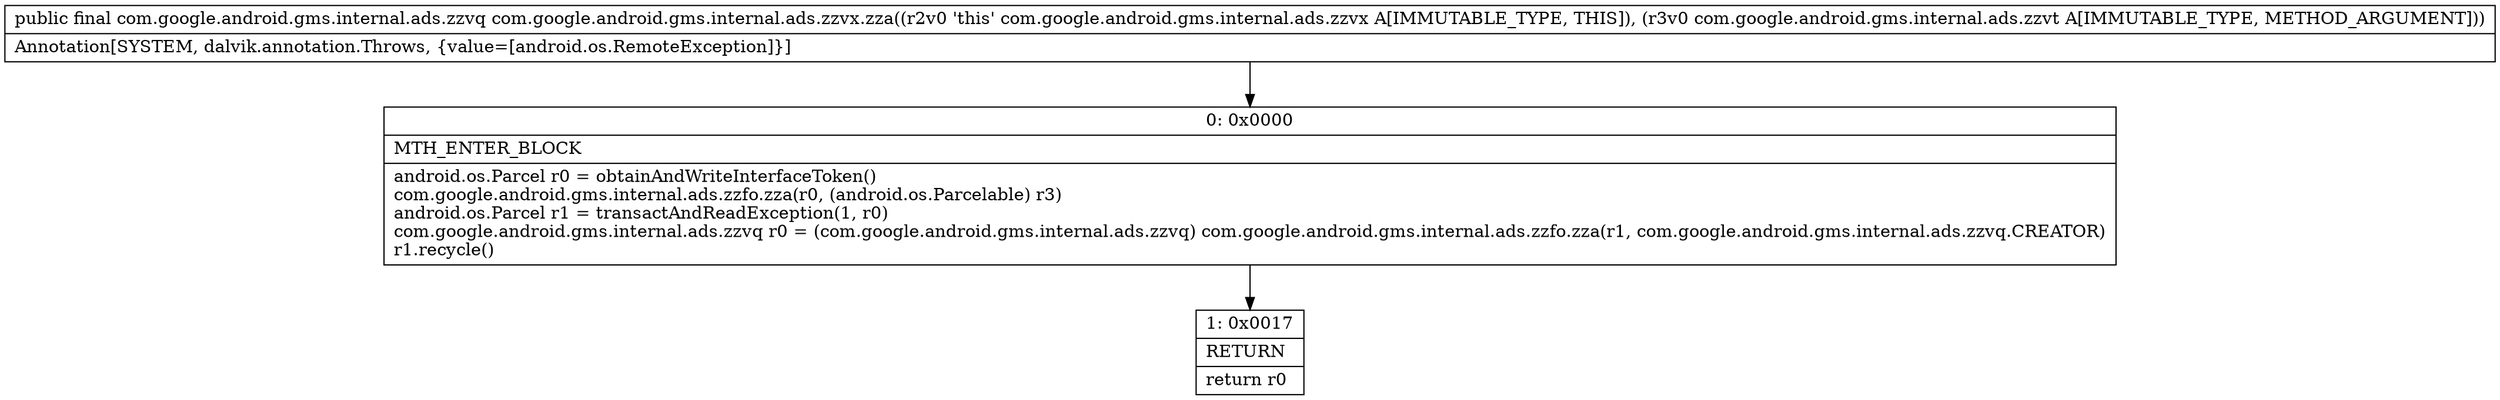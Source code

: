 digraph "CFG forcom.google.android.gms.internal.ads.zzvx.zza(Lcom\/google\/android\/gms\/internal\/ads\/zzvt;)Lcom\/google\/android\/gms\/internal\/ads\/zzvq;" {
Node_0 [shape=record,label="{0\:\ 0x0000|MTH_ENTER_BLOCK\l|android.os.Parcel r0 = obtainAndWriteInterfaceToken()\lcom.google.android.gms.internal.ads.zzfo.zza(r0, (android.os.Parcelable) r3)\landroid.os.Parcel r1 = transactAndReadException(1, r0)\lcom.google.android.gms.internal.ads.zzvq r0 = (com.google.android.gms.internal.ads.zzvq) com.google.android.gms.internal.ads.zzfo.zza(r1, com.google.android.gms.internal.ads.zzvq.CREATOR)\lr1.recycle()\l}"];
Node_1 [shape=record,label="{1\:\ 0x0017|RETURN\l|return r0\l}"];
MethodNode[shape=record,label="{public final com.google.android.gms.internal.ads.zzvq com.google.android.gms.internal.ads.zzvx.zza((r2v0 'this' com.google.android.gms.internal.ads.zzvx A[IMMUTABLE_TYPE, THIS]), (r3v0 com.google.android.gms.internal.ads.zzvt A[IMMUTABLE_TYPE, METHOD_ARGUMENT]))  | Annotation[SYSTEM, dalvik.annotation.Throws, \{value=[android.os.RemoteException]\}]\l}"];
MethodNode -> Node_0;
Node_0 -> Node_1;
}

